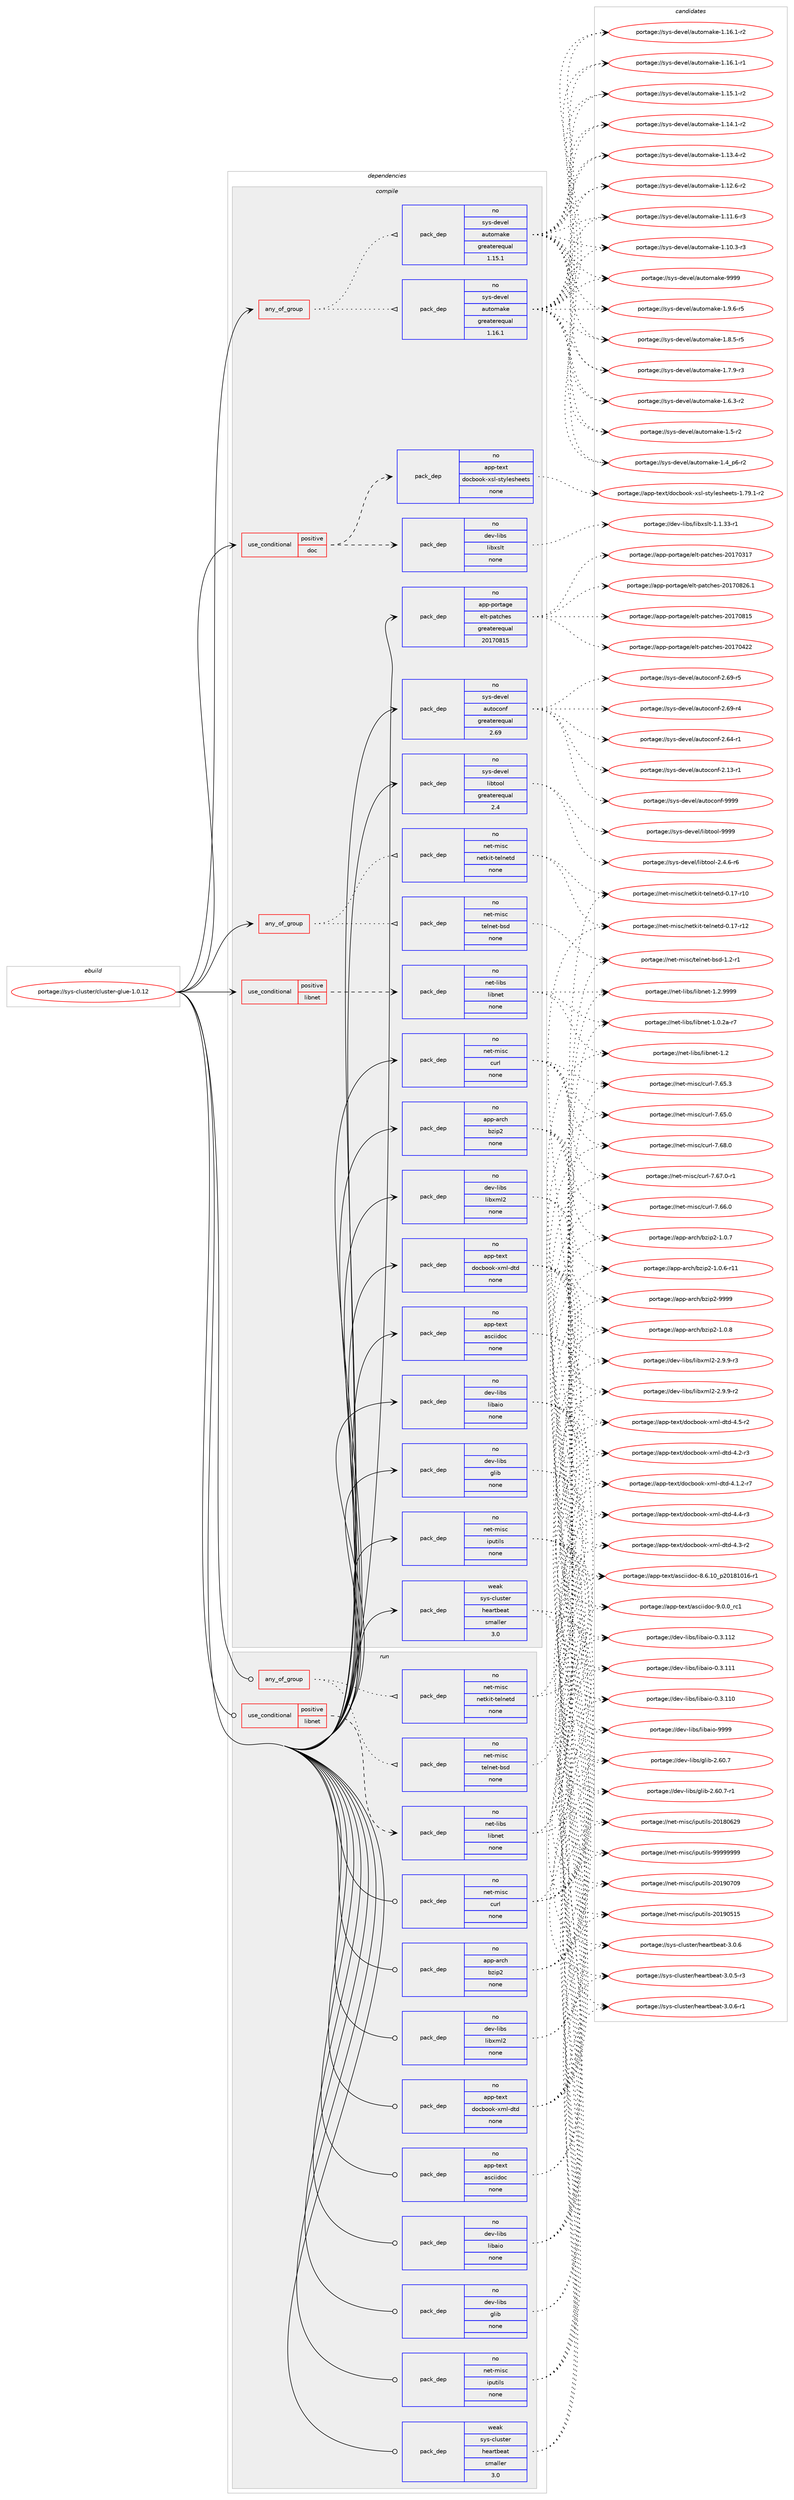 digraph prolog {

# *************
# Graph options
# *************

newrank=true;
concentrate=true;
compound=true;
graph [rankdir=LR,fontname=Helvetica,fontsize=10,ranksep=1.5];#, ranksep=2.5, nodesep=0.2];
edge  [arrowhead=vee];
node  [fontname=Helvetica,fontsize=10];

# **********
# The ebuild
# **********

subgraph cluster_leftcol {
color=gray;
rank=same;
label=<<i>ebuild</i>>;
id [label="portage://sys-cluster/cluster-glue-1.0.12", color=red, width=4, href="../sys-cluster/cluster-glue-1.0.12.svg"];
}

# ****************
# The dependencies
# ****************

subgraph cluster_midcol {
color=gray;
label=<<i>dependencies</i>>;
subgraph cluster_compile {
fillcolor="#eeeeee";
style=filled;
label=<<i>compile</i>>;
subgraph any1093 {
dependency54590 [label=<<TABLE BORDER="0" CELLBORDER="1" CELLSPACING="0" CELLPADDING="4"><TR><TD CELLPADDING="10">any_of_group</TD></TR></TABLE>>, shape=none, color=red];subgraph pack42234 {
dependency54591 [label=<<TABLE BORDER="0" CELLBORDER="1" CELLSPACING="0" CELLPADDING="4" WIDTH="220"><TR><TD ROWSPAN="6" CELLPADDING="30">pack_dep</TD></TR><TR><TD WIDTH="110">no</TD></TR><TR><TD>net-misc</TD></TR><TR><TD>netkit-telnetd</TD></TR><TR><TD>none</TD></TR><TR><TD></TD></TR></TABLE>>, shape=none, color=blue];
}
dependency54590:e -> dependency54591:w [weight=20,style="dotted",arrowhead="oinv"];
subgraph pack42235 {
dependency54592 [label=<<TABLE BORDER="0" CELLBORDER="1" CELLSPACING="0" CELLPADDING="4" WIDTH="220"><TR><TD ROWSPAN="6" CELLPADDING="30">pack_dep</TD></TR><TR><TD WIDTH="110">no</TD></TR><TR><TD>net-misc</TD></TR><TR><TD>telnet-bsd</TD></TR><TR><TD>none</TD></TR><TR><TD></TD></TR></TABLE>>, shape=none, color=blue];
}
dependency54590:e -> dependency54592:w [weight=20,style="dotted",arrowhead="oinv"];
}
id:e -> dependency54590:w [weight=20,style="solid",arrowhead="vee"];
subgraph any1094 {
dependency54593 [label=<<TABLE BORDER="0" CELLBORDER="1" CELLSPACING="0" CELLPADDING="4"><TR><TD CELLPADDING="10">any_of_group</TD></TR></TABLE>>, shape=none, color=red];subgraph pack42236 {
dependency54594 [label=<<TABLE BORDER="0" CELLBORDER="1" CELLSPACING="0" CELLPADDING="4" WIDTH="220"><TR><TD ROWSPAN="6" CELLPADDING="30">pack_dep</TD></TR><TR><TD WIDTH="110">no</TD></TR><TR><TD>sys-devel</TD></TR><TR><TD>automake</TD></TR><TR><TD>greaterequal</TD></TR><TR><TD>1.16.1</TD></TR></TABLE>>, shape=none, color=blue];
}
dependency54593:e -> dependency54594:w [weight=20,style="dotted",arrowhead="oinv"];
subgraph pack42237 {
dependency54595 [label=<<TABLE BORDER="0" CELLBORDER="1" CELLSPACING="0" CELLPADDING="4" WIDTH="220"><TR><TD ROWSPAN="6" CELLPADDING="30">pack_dep</TD></TR><TR><TD WIDTH="110">no</TD></TR><TR><TD>sys-devel</TD></TR><TR><TD>automake</TD></TR><TR><TD>greaterequal</TD></TR><TR><TD>1.15.1</TD></TR></TABLE>>, shape=none, color=blue];
}
dependency54593:e -> dependency54595:w [weight=20,style="dotted",arrowhead="oinv"];
}
id:e -> dependency54593:w [weight=20,style="solid",arrowhead="vee"];
subgraph cond11198 {
dependency54596 [label=<<TABLE BORDER="0" CELLBORDER="1" CELLSPACING="0" CELLPADDING="4"><TR><TD ROWSPAN="3" CELLPADDING="10">use_conditional</TD></TR><TR><TD>positive</TD></TR><TR><TD>doc</TD></TR></TABLE>>, shape=none, color=red];
subgraph pack42238 {
dependency54597 [label=<<TABLE BORDER="0" CELLBORDER="1" CELLSPACING="0" CELLPADDING="4" WIDTH="220"><TR><TD ROWSPAN="6" CELLPADDING="30">pack_dep</TD></TR><TR><TD WIDTH="110">no</TD></TR><TR><TD>dev-libs</TD></TR><TR><TD>libxslt</TD></TR><TR><TD>none</TD></TR><TR><TD></TD></TR></TABLE>>, shape=none, color=blue];
}
dependency54596:e -> dependency54597:w [weight=20,style="dashed",arrowhead="vee"];
subgraph pack42239 {
dependency54598 [label=<<TABLE BORDER="0" CELLBORDER="1" CELLSPACING="0" CELLPADDING="4" WIDTH="220"><TR><TD ROWSPAN="6" CELLPADDING="30">pack_dep</TD></TR><TR><TD WIDTH="110">no</TD></TR><TR><TD>app-text</TD></TR><TR><TD>docbook-xsl-stylesheets</TD></TR><TR><TD>none</TD></TR><TR><TD></TD></TR></TABLE>>, shape=none, color=blue];
}
dependency54596:e -> dependency54598:w [weight=20,style="dashed",arrowhead="vee"];
}
id:e -> dependency54596:w [weight=20,style="solid",arrowhead="vee"];
subgraph cond11199 {
dependency54599 [label=<<TABLE BORDER="0" CELLBORDER="1" CELLSPACING="0" CELLPADDING="4"><TR><TD ROWSPAN="3" CELLPADDING="10">use_conditional</TD></TR><TR><TD>positive</TD></TR><TR><TD>libnet</TD></TR></TABLE>>, shape=none, color=red];
subgraph pack42240 {
dependency54600 [label=<<TABLE BORDER="0" CELLBORDER="1" CELLSPACING="0" CELLPADDING="4" WIDTH="220"><TR><TD ROWSPAN="6" CELLPADDING="30">pack_dep</TD></TR><TR><TD WIDTH="110">no</TD></TR><TR><TD>net-libs</TD></TR><TR><TD>libnet</TD></TR><TR><TD>none</TD></TR><TR><TD></TD></TR></TABLE>>, shape=none, color=blue];
}
dependency54599:e -> dependency54600:w [weight=20,style="dashed",arrowhead="vee"];
}
id:e -> dependency54599:w [weight=20,style="solid",arrowhead="vee"];
subgraph pack42241 {
dependency54601 [label=<<TABLE BORDER="0" CELLBORDER="1" CELLSPACING="0" CELLPADDING="4" WIDTH="220"><TR><TD ROWSPAN="6" CELLPADDING="30">pack_dep</TD></TR><TR><TD WIDTH="110">no</TD></TR><TR><TD>app-arch</TD></TR><TR><TD>bzip2</TD></TR><TR><TD>none</TD></TR><TR><TD></TD></TR></TABLE>>, shape=none, color=blue];
}
id:e -> dependency54601:w [weight=20,style="solid",arrowhead="vee"];
subgraph pack42242 {
dependency54602 [label=<<TABLE BORDER="0" CELLBORDER="1" CELLSPACING="0" CELLPADDING="4" WIDTH="220"><TR><TD ROWSPAN="6" CELLPADDING="30">pack_dep</TD></TR><TR><TD WIDTH="110">no</TD></TR><TR><TD>app-portage</TD></TR><TR><TD>elt-patches</TD></TR><TR><TD>greaterequal</TD></TR><TR><TD>20170815</TD></TR></TABLE>>, shape=none, color=blue];
}
id:e -> dependency54602:w [weight=20,style="solid",arrowhead="vee"];
subgraph pack42243 {
dependency54603 [label=<<TABLE BORDER="0" CELLBORDER="1" CELLSPACING="0" CELLPADDING="4" WIDTH="220"><TR><TD ROWSPAN="6" CELLPADDING="30">pack_dep</TD></TR><TR><TD WIDTH="110">no</TD></TR><TR><TD>app-text</TD></TR><TR><TD>asciidoc</TD></TR><TR><TD>none</TD></TR><TR><TD></TD></TR></TABLE>>, shape=none, color=blue];
}
id:e -> dependency54603:w [weight=20,style="solid",arrowhead="vee"];
subgraph pack42244 {
dependency54604 [label=<<TABLE BORDER="0" CELLBORDER="1" CELLSPACING="0" CELLPADDING="4" WIDTH="220"><TR><TD ROWSPAN="6" CELLPADDING="30">pack_dep</TD></TR><TR><TD WIDTH="110">no</TD></TR><TR><TD>app-text</TD></TR><TR><TD>docbook-xml-dtd</TD></TR><TR><TD>none</TD></TR><TR><TD></TD></TR></TABLE>>, shape=none, color=blue];
}
id:e -> dependency54604:w [weight=20,style="solid",arrowhead="vee"];
subgraph pack42245 {
dependency54605 [label=<<TABLE BORDER="0" CELLBORDER="1" CELLSPACING="0" CELLPADDING="4" WIDTH="220"><TR><TD ROWSPAN="6" CELLPADDING="30">pack_dep</TD></TR><TR><TD WIDTH="110">no</TD></TR><TR><TD>dev-libs</TD></TR><TR><TD>glib</TD></TR><TR><TD>none</TD></TR><TR><TD></TD></TR></TABLE>>, shape=none, color=blue];
}
id:e -> dependency54605:w [weight=20,style="solid",arrowhead="vee"];
subgraph pack42246 {
dependency54606 [label=<<TABLE BORDER="0" CELLBORDER="1" CELLSPACING="0" CELLPADDING="4" WIDTH="220"><TR><TD ROWSPAN="6" CELLPADDING="30">pack_dep</TD></TR><TR><TD WIDTH="110">no</TD></TR><TR><TD>dev-libs</TD></TR><TR><TD>libaio</TD></TR><TR><TD>none</TD></TR><TR><TD></TD></TR></TABLE>>, shape=none, color=blue];
}
id:e -> dependency54606:w [weight=20,style="solid",arrowhead="vee"];
subgraph pack42247 {
dependency54607 [label=<<TABLE BORDER="0" CELLBORDER="1" CELLSPACING="0" CELLPADDING="4" WIDTH="220"><TR><TD ROWSPAN="6" CELLPADDING="30">pack_dep</TD></TR><TR><TD WIDTH="110">no</TD></TR><TR><TD>dev-libs</TD></TR><TR><TD>libxml2</TD></TR><TR><TD>none</TD></TR><TR><TD></TD></TR></TABLE>>, shape=none, color=blue];
}
id:e -> dependency54607:w [weight=20,style="solid",arrowhead="vee"];
subgraph pack42248 {
dependency54608 [label=<<TABLE BORDER="0" CELLBORDER="1" CELLSPACING="0" CELLPADDING="4" WIDTH="220"><TR><TD ROWSPAN="6" CELLPADDING="30">pack_dep</TD></TR><TR><TD WIDTH="110">no</TD></TR><TR><TD>net-misc</TD></TR><TR><TD>curl</TD></TR><TR><TD>none</TD></TR><TR><TD></TD></TR></TABLE>>, shape=none, color=blue];
}
id:e -> dependency54608:w [weight=20,style="solid",arrowhead="vee"];
subgraph pack42249 {
dependency54609 [label=<<TABLE BORDER="0" CELLBORDER="1" CELLSPACING="0" CELLPADDING="4" WIDTH="220"><TR><TD ROWSPAN="6" CELLPADDING="30">pack_dep</TD></TR><TR><TD WIDTH="110">no</TD></TR><TR><TD>net-misc</TD></TR><TR><TD>iputils</TD></TR><TR><TD>none</TD></TR><TR><TD></TD></TR></TABLE>>, shape=none, color=blue];
}
id:e -> dependency54609:w [weight=20,style="solid",arrowhead="vee"];
subgraph pack42250 {
dependency54610 [label=<<TABLE BORDER="0" CELLBORDER="1" CELLSPACING="0" CELLPADDING="4" WIDTH="220"><TR><TD ROWSPAN="6" CELLPADDING="30">pack_dep</TD></TR><TR><TD WIDTH="110">no</TD></TR><TR><TD>sys-devel</TD></TR><TR><TD>autoconf</TD></TR><TR><TD>greaterequal</TD></TR><TR><TD>2.69</TD></TR></TABLE>>, shape=none, color=blue];
}
id:e -> dependency54610:w [weight=20,style="solid",arrowhead="vee"];
subgraph pack42251 {
dependency54611 [label=<<TABLE BORDER="0" CELLBORDER="1" CELLSPACING="0" CELLPADDING="4" WIDTH="220"><TR><TD ROWSPAN="6" CELLPADDING="30">pack_dep</TD></TR><TR><TD WIDTH="110">no</TD></TR><TR><TD>sys-devel</TD></TR><TR><TD>libtool</TD></TR><TR><TD>greaterequal</TD></TR><TR><TD>2.4</TD></TR></TABLE>>, shape=none, color=blue];
}
id:e -> dependency54611:w [weight=20,style="solid",arrowhead="vee"];
subgraph pack42252 {
dependency54612 [label=<<TABLE BORDER="0" CELLBORDER="1" CELLSPACING="0" CELLPADDING="4" WIDTH="220"><TR><TD ROWSPAN="6" CELLPADDING="30">pack_dep</TD></TR><TR><TD WIDTH="110">weak</TD></TR><TR><TD>sys-cluster</TD></TR><TR><TD>heartbeat</TD></TR><TR><TD>smaller</TD></TR><TR><TD>3.0</TD></TR></TABLE>>, shape=none, color=blue];
}
id:e -> dependency54612:w [weight=20,style="solid",arrowhead="vee"];
}
subgraph cluster_compileandrun {
fillcolor="#eeeeee";
style=filled;
label=<<i>compile and run</i>>;
}
subgraph cluster_run {
fillcolor="#eeeeee";
style=filled;
label=<<i>run</i>>;
subgraph any1095 {
dependency54613 [label=<<TABLE BORDER="0" CELLBORDER="1" CELLSPACING="0" CELLPADDING="4"><TR><TD CELLPADDING="10">any_of_group</TD></TR></TABLE>>, shape=none, color=red];subgraph pack42253 {
dependency54614 [label=<<TABLE BORDER="0" CELLBORDER="1" CELLSPACING="0" CELLPADDING="4" WIDTH="220"><TR><TD ROWSPAN="6" CELLPADDING="30">pack_dep</TD></TR><TR><TD WIDTH="110">no</TD></TR><TR><TD>net-misc</TD></TR><TR><TD>netkit-telnetd</TD></TR><TR><TD>none</TD></TR><TR><TD></TD></TR></TABLE>>, shape=none, color=blue];
}
dependency54613:e -> dependency54614:w [weight=20,style="dotted",arrowhead="oinv"];
subgraph pack42254 {
dependency54615 [label=<<TABLE BORDER="0" CELLBORDER="1" CELLSPACING="0" CELLPADDING="4" WIDTH="220"><TR><TD ROWSPAN="6" CELLPADDING="30">pack_dep</TD></TR><TR><TD WIDTH="110">no</TD></TR><TR><TD>net-misc</TD></TR><TR><TD>telnet-bsd</TD></TR><TR><TD>none</TD></TR><TR><TD></TD></TR></TABLE>>, shape=none, color=blue];
}
dependency54613:e -> dependency54615:w [weight=20,style="dotted",arrowhead="oinv"];
}
id:e -> dependency54613:w [weight=20,style="solid",arrowhead="odot"];
subgraph cond11200 {
dependency54616 [label=<<TABLE BORDER="0" CELLBORDER="1" CELLSPACING="0" CELLPADDING="4"><TR><TD ROWSPAN="3" CELLPADDING="10">use_conditional</TD></TR><TR><TD>positive</TD></TR><TR><TD>libnet</TD></TR></TABLE>>, shape=none, color=red];
subgraph pack42255 {
dependency54617 [label=<<TABLE BORDER="0" CELLBORDER="1" CELLSPACING="0" CELLPADDING="4" WIDTH="220"><TR><TD ROWSPAN="6" CELLPADDING="30">pack_dep</TD></TR><TR><TD WIDTH="110">no</TD></TR><TR><TD>net-libs</TD></TR><TR><TD>libnet</TD></TR><TR><TD>none</TD></TR><TR><TD></TD></TR></TABLE>>, shape=none, color=blue];
}
dependency54616:e -> dependency54617:w [weight=20,style="dashed",arrowhead="vee"];
}
id:e -> dependency54616:w [weight=20,style="solid",arrowhead="odot"];
subgraph pack42256 {
dependency54618 [label=<<TABLE BORDER="0" CELLBORDER="1" CELLSPACING="0" CELLPADDING="4" WIDTH="220"><TR><TD ROWSPAN="6" CELLPADDING="30">pack_dep</TD></TR><TR><TD WIDTH="110">no</TD></TR><TR><TD>app-arch</TD></TR><TR><TD>bzip2</TD></TR><TR><TD>none</TD></TR><TR><TD></TD></TR></TABLE>>, shape=none, color=blue];
}
id:e -> dependency54618:w [weight=20,style="solid",arrowhead="odot"];
subgraph pack42257 {
dependency54619 [label=<<TABLE BORDER="0" CELLBORDER="1" CELLSPACING="0" CELLPADDING="4" WIDTH="220"><TR><TD ROWSPAN="6" CELLPADDING="30">pack_dep</TD></TR><TR><TD WIDTH="110">no</TD></TR><TR><TD>app-text</TD></TR><TR><TD>asciidoc</TD></TR><TR><TD>none</TD></TR><TR><TD></TD></TR></TABLE>>, shape=none, color=blue];
}
id:e -> dependency54619:w [weight=20,style="solid",arrowhead="odot"];
subgraph pack42258 {
dependency54620 [label=<<TABLE BORDER="0" CELLBORDER="1" CELLSPACING="0" CELLPADDING="4" WIDTH="220"><TR><TD ROWSPAN="6" CELLPADDING="30">pack_dep</TD></TR><TR><TD WIDTH="110">no</TD></TR><TR><TD>app-text</TD></TR><TR><TD>docbook-xml-dtd</TD></TR><TR><TD>none</TD></TR><TR><TD></TD></TR></TABLE>>, shape=none, color=blue];
}
id:e -> dependency54620:w [weight=20,style="solid",arrowhead="odot"];
subgraph pack42259 {
dependency54621 [label=<<TABLE BORDER="0" CELLBORDER="1" CELLSPACING="0" CELLPADDING="4" WIDTH="220"><TR><TD ROWSPAN="6" CELLPADDING="30">pack_dep</TD></TR><TR><TD WIDTH="110">no</TD></TR><TR><TD>dev-libs</TD></TR><TR><TD>glib</TD></TR><TR><TD>none</TD></TR><TR><TD></TD></TR></TABLE>>, shape=none, color=blue];
}
id:e -> dependency54621:w [weight=20,style="solid",arrowhead="odot"];
subgraph pack42260 {
dependency54622 [label=<<TABLE BORDER="0" CELLBORDER="1" CELLSPACING="0" CELLPADDING="4" WIDTH="220"><TR><TD ROWSPAN="6" CELLPADDING="30">pack_dep</TD></TR><TR><TD WIDTH="110">no</TD></TR><TR><TD>dev-libs</TD></TR><TR><TD>libaio</TD></TR><TR><TD>none</TD></TR><TR><TD></TD></TR></TABLE>>, shape=none, color=blue];
}
id:e -> dependency54622:w [weight=20,style="solid",arrowhead="odot"];
subgraph pack42261 {
dependency54623 [label=<<TABLE BORDER="0" CELLBORDER="1" CELLSPACING="0" CELLPADDING="4" WIDTH="220"><TR><TD ROWSPAN="6" CELLPADDING="30">pack_dep</TD></TR><TR><TD WIDTH="110">no</TD></TR><TR><TD>dev-libs</TD></TR><TR><TD>libxml2</TD></TR><TR><TD>none</TD></TR><TR><TD></TD></TR></TABLE>>, shape=none, color=blue];
}
id:e -> dependency54623:w [weight=20,style="solid",arrowhead="odot"];
subgraph pack42262 {
dependency54624 [label=<<TABLE BORDER="0" CELLBORDER="1" CELLSPACING="0" CELLPADDING="4" WIDTH="220"><TR><TD ROWSPAN="6" CELLPADDING="30">pack_dep</TD></TR><TR><TD WIDTH="110">no</TD></TR><TR><TD>net-misc</TD></TR><TR><TD>curl</TD></TR><TR><TD>none</TD></TR><TR><TD></TD></TR></TABLE>>, shape=none, color=blue];
}
id:e -> dependency54624:w [weight=20,style="solid",arrowhead="odot"];
subgraph pack42263 {
dependency54625 [label=<<TABLE BORDER="0" CELLBORDER="1" CELLSPACING="0" CELLPADDING="4" WIDTH="220"><TR><TD ROWSPAN="6" CELLPADDING="30">pack_dep</TD></TR><TR><TD WIDTH="110">no</TD></TR><TR><TD>net-misc</TD></TR><TR><TD>iputils</TD></TR><TR><TD>none</TD></TR><TR><TD></TD></TR></TABLE>>, shape=none, color=blue];
}
id:e -> dependency54625:w [weight=20,style="solid",arrowhead="odot"];
subgraph pack42264 {
dependency54626 [label=<<TABLE BORDER="0" CELLBORDER="1" CELLSPACING="0" CELLPADDING="4" WIDTH="220"><TR><TD ROWSPAN="6" CELLPADDING="30">pack_dep</TD></TR><TR><TD WIDTH="110">weak</TD></TR><TR><TD>sys-cluster</TD></TR><TR><TD>heartbeat</TD></TR><TR><TD>smaller</TD></TR><TR><TD>3.0</TD></TR></TABLE>>, shape=none, color=blue];
}
id:e -> dependency54626:w [weight=20,style="solid",arrowhead="odot"];
}
}

# **************
# The candidates
# **************

subgraph cluster_choices {
rank=same;
color=gray;
label=<<i>candidates</i>>;

subgraph choice42234 {
color=black;
nodesep=1;
choice110101116451091051159947110101116107105116451161011081101011161004548464955451144950 [label="portage://net-misc/netkit-telnetd-0.17-r12", color=red, width=4,href="../net-misc/netkit-telnetd-0.17-r12.svg"];
choice110101116451091051159947110101116107105116451161011081101011161004548464955451144948 [label="portage://net-misc/netkit-telnetd-0.17-r10", color=red, width=4,href="../net-misc/netkit-telnetd-0.17-r10.svg"];
dependency54591:e -> choice110101116451091051159947110101116107105116451161011081101011161004548464955451144950:w [style=dotted,weight="100"];
dependency54591:e -> choice110101116451091051159947110101116107105116451161011081101011161004548464955451144948:w [style=dotted,weight="100"];
}
subgraph choice42235 {
color=black;
nodesep=1;
choice1101011164510910511599471161011081101011164598115100454946504511449 [label="portage://net-misc/telnet-bsd-1.2-r1", color=red, width=4,href="../net-misc/telnet-bsd-1.2-r1.svg"];
dependency54592:e -> choice1101011164510910511599471161011081101011164598115100454946504511449:w [style=dotted,weight="100"];
}
subgraph choice42236 {
color=black;
nodesep=1;
choice115121115451001011181011084797117116111109971071014557575757 [label="portage://sys-devel/automake-9999", color=red, width=4,href="../sys-devel/automake-9999.svg"];
choice115121115451001011181011084797117116111109971071014549465746544511453 [label="portage://sys-devel/automake-1.9.6-r5", color=red, width=4,href="../sys-devel/automake-1.9.6-r5.svg"];
choice115121115451001011181011084797117116111109971071014549465646534511453 [label="portage://sys-devel/automake-1.8.5-r5", color=red, width=4,href="../sys-devel/automake-1.8.5-r5.svg"];
choice115121115451001011181011084797117116111109971071014549465546574511451 [label="portage://sys-devel/automake-1.7.9-r3", color=red, width=4,href="../sys-devel/automake-1.7.9-r3.svg"];
choice115121115451001011181011084797117116111109971071014549465446514511450 [label="portage://sys-devel/automake-1.6.3-r2", color=red, width=4,href="../sys-devel/automake-1.6.3-r2.svg"];
choice11512111545100101118101108479711711611110997107101454946534511450 [label="portage://sys-devel/automake-1.5-r2", color=red, width=4,href="../sys-devel/automake-1.5-r2.svg"];
choice115121115451001011181011084797117116111109971071014549465295112544511450 [label="portage://sys-devel/automake-1.4_p6-r2", color=red, width=4,href="../sys-devel/automake-1.4_p6-r2.svg"];
choice11512111545100101118101108479711711611110997107101454946495446494511450 [label="portage://sys-devel/automake-1.16.1-r2", color=red, width=4,href="../sys-devel/automake-1.16.1-r2.svg"];
choice11512111545100101118101108479711711611110997107101454946495446494511449 [label="portage://sys-devel/automake-1.16.1-r1", color=red, width=4,href="../sys-devel/automake-1.16.1-r1.svg"];
choice11512111545100101118101108479711711611110997107101454946495346494511450 [label="portage://sys-devel/automake-1.15.1-r2", color=red, width=4,href="../sys-devel/automake-1.15.1-r2.svg"];
choice11512111545100101118101108479711711611110997107101454946495246494511450 [label="portage://sys-devel/automake-1.14.1-r2", color=red, width=4,href="../sys-devel/automake-1.14.1-r2.svg"];
choice11512111545100101118101108479711711611110997107101454946495146524511450 [label="portage://sys-devel/automake-1.13.4-r2", color=red, width=4,href="../sys-devel/automake-1.13.4-r2.svg"];
choice11512111545100101118101108479711711611110997107101454946495046544511450 [label="portage://sys-devel/automake-1.12.6-r2", color=red, width=4,href="../sys-devel/automake-1.12.6-r2.svg"];
choice11512111545100101118101108479711711611110997107101454946494946544511451 [label="portage://sys-devel/automake-1.11.6-r3", color=red, width=4,href="../sys-devel/automake-1.11.6-r3.svg"];
choice11512111545100101118101108479711711611110997107101454946494846514511451 [label="portage://sys-devel/automake-1.10.3-r3", color=red, width=4,href="../sys-devel/automake-1.10.3-r3.svg"];
dependency54594:e -> choice115121115451001011181011084797117116111109971071014557575757:w [style=dotted,weight="100"];
dependency54594:e -> choice115121115451001011181011084797117116111109971071014549465746544511453:w [style=dotted,weight="100"];
dependency54594:e -> choice115121115451001011181011084797117116111109971071014549465646534511453:w [style=dotted,weight="100"];
dependency54594:e -> choice115121115451001011181011084797117116111109971071014549465546574511451:w [style=dotted,weight="100"];
dependency54594:e -> choice115121115451001011181011084797117116111109971071014549465446514511450:w [style=dotted,weight="100"];
dependency54594:e -> choice11512111545100101118101108479711711611110997107101454946534511450:w [style=dotted,weight="100"];
dependency54594:e -> choice115121115451001011181011084797117116111109971071014549465295112544511450:w [style=dotted,weight="100"];
dependency54594:e -> choice11512111545100101118101108479711711611110997107101454946495446494511450:w [style=dotted,weight="100"];
dependency54594:e -> choice11512111545100101118101108479711711611110997107101454946495446494511449:w [style=dotted,weight="100"];
dependency54594:e -> choice11512111545100101118101108479711711611110997107101454946495346494511450:w [style=dotted,weight="100"];
dependency54594:e -> choice11512111545100101118101108479711711611110997107101454946495246494511450:w [style=dotted,weight="100"];
dependency54594:e -> choice11512111545100101118101108479711711611110997107101454946495146524511450:w [style=dotted,weight="100"];
dependency54594:e -> choice11512111545100101118101108479711711611110997107101454946495046544511450:w [style=dotted,weight="100"];
dependency54594:e -> choice11512111545100101118101108479711711611110997107101454946494946544511451:w [style=dotted,weight="100"];
dependency54594:e -> choice11512111545100101118101108479711711611110997107101454946494846514511451:w [style=dotted,weight="100"];
}
subgraph choice42237 {
color=black;
nodesep=1;
choice115121115451001011181011084797117116111109971071014557575757 [label="portage://sys-devel/automake-9999", color=red, width=4,href="../sys-devel/automake-9999.svg"];
choice115121115451001011181011084797117116111109971071014549465746544511453 [label="portage://sys-devel/automake-1.9.6-r5", color=red, width=4,href="../sys-devel/automake-1.9.6-r5.svg"];
choice115121115451001011181011084797117116111109971071014549465646534511453 [label="portage://sys-devel/automake-1.8.5-r5", color=red, width=4,href="../sys-devel/automake-1.8.5-r5.svg"];
choice115121115451001011181011084797117116111109971071014549465546574511451 [label="portage://sys-devel/automake-1.7.9-r3", color=red, width=4,href="../sys-devel/automake-1.7.9-r3.svg"];
choice115121115451001011181011084797117116111109971071014549465446514511450 [label="portage://sys-devel/automake-1.6.3-r2", color=red, width=4,href="../sys-devel/automake-1.6.3-r2.svg"];
choice11512111545100101118101108479711711611110997107101454946534511450 [label="portage://sys-devel/automake-1.5-r2", color=red, width=4,href="../sys-devel/automake-1.5-r2.svg"];
choice115121115451001011181011084797117116111109971071014549465295112544511450 [label="portage://sys-devel/automake-1.4_p6-r2", color=red, width=4,href="../sys-devel/automake-1.4_p6-r2.svg"];
choice11512111545100101118101108479711711611110997107101454946495446494511450 [label="portage://sys-devel/automake-1.16.1-r2", color=red, width=4,href="../sys-devel/automake-1.16.1-r2.svg"];
choice11512111545100101118101108479711711611110997107101454946495446494511449 [label="portage://sys-devel/automake-1.16.1-r1", color=red, width=4,href="../sys-devel/automake-1.16.1-r1.svg"];
choice11512111545100101118101108479711711611110997107101454946495346494511450 [label="portage://sys-devel/automake-1.15.1-r2", color=red, width=4,href="../sys-devel/automake-1.15.1-r2.svg"];
choice11512111545100101118101108479711711611110997107101454946495246494511450 [label="portage://sys-devel/automake-1.14.1-r2", color=red, width=4,href="../sys-devel/automake-1.14.1-r2.svg"];
choice11512111545100101118101108479711711611110997107101454946495146524511450 [label="portage://sys-devel/automake-1.13.4-r2", color=red, width=4,href="../sys-devel/automake-1.13.4-r2.svg"];
choice11512111545100101118101108479711711611110997107101454946495046544511450 [label="portage://sys-devel/automake-1.12.6-r2", color=red, width=4,href="../sys-devel/automake-1.12.6-r2.svg"];
choice11512111545100101118101108479711711611110997107101454946494946544511451 [label="portage://sys-devel/automake-1.11.6-r3", color=red, width=4,href="../sys-devel/automake-1.11.6-r3.svg"];
choice11512111545100101118101108479711711611110997107101454946494846514511451 [label="portage://sys-devel/automake-1.10.3-r3", color=red, width=4,href="../sys-devel/automake-1.10.3-r3.svg"];
dependency54595:e -> choice115121115451001011181011084797117116111109971071014557575757:w [style=dotted,weight="100"];
dependency54595:e -> choice115121115451001011181011084797117116111109971071014549465746544511453:w [style=dotted,weight="100"];
dependency54595:e -> choice115121115451001011181011084797117116111109971071014549465646534511453:w [style=dotted,weight="100"];
dependency54595:e -> choice115121115451001011181011084797117116111109971071014549465546574511451:w [style=dotted,weight="100"];
dependency54595:e -> choice115121115451001011181011084797117116111109971071014549465446514511450:w [style=dotted,weight="100"];
dependency54595:e -> choice11512111545100101118101108479711711611110997107101454946534511450:w [style=dotted,weight="100"];
dependency54595:e -> choice115121115451001011181011084797117116111109971071014549465295112544511450:w [style=dotted,weight="100"];
dependency54595:e -> choice11512111545100101118101108479711711611110997107101454946495446494511450:w [style=dotted,weight="100"];
dependency54595:e -> choice11512111545100101118101108479711711611110997107101454946495446494511449:w [style=dotted,weight="100"];
dependency54595:e -> choice11512111545100101118101108479711711611110997107101454946495346494511450:w [style=dotted,weight="100"];
dependency54595:e -> choice11512111545100101118101108479711711611110997107101454946495246494511450:w [style=dotted,weight="100"];
dependency54595:e -> choice11512111545100101118101108479711711611110997107101454946495146524511450:w [style=dotted,weight="100"];
dependency54595:e -> choice11512111545100101118101108479711711611110997107101454946495046544511450:w [style=dotted,weight="100"];
dependency54595:e -> choice11512111545100101118101108479711711611110997107101454946494946544511451:w [style=dotted,weight="100"];
dependency54595:e -> choice11512111545100101118101108479711711611110997107101454946494846514511451:w [style=dotted,weight="100"];
}
subgraph choice42238 {
color=black;
nodesep=1;
choice10010111845108105981154710810598120115108116454946494651514511449 [label="portage://dev-libs/libxslt-1.1.33-r1", color=red, width=4,href="../dev-libs/libxslt-1.1.33-r1.svg"];
dependency54597:e -> choice10010111845108105981154710810598120115108116454946494651514511449:w [style=dotted,weight="100"];
}
subgraph choice42239 {
color=black;
nodesep=1;
choice97112112451161011201164710011199981111111074512011510845115116121108101115104101101116115454946555746494511450 [label="portage://app-text/docbook-xsl-stylesheets-1.79.1-r2", color=red, width=4,href="../app-text/docbook-xsl-stylesheets-1.79.1-r2.svg"];
dependency54598:e -> choice97112112451161011201164710011199981111111074512011510845115116121108101115104101101116115454946555746494511450:w [style=dotted,weight="100"];
}
subgraph choice42240 {
color=black;
nodesep=1;
choice11010111645108105981154710810598110101116454946504657575757 [label="portage://net-libs/libnet-1.2.9999", color=red, width=4,href="../net-libs/libnet-1.2.9999.svg"];
choice1101011164510810598115471081059811010111645494650 [label="portage://net-libs/libnet-1.2", color=red, width=4,href="../net-libs/libnet-1.2.svg"];
choice11010111645108105981154710810598110101116454946484650974511455 [label="portage://net-libs/libnet-1.0.2a-r7", color=red, width=4,href="../net-libs/libnet-1.0.2a-r7.svg"];
dependency54600:e -> choice11010111645108105981154710810598110101116454946504657575757:w [style=dotted,weight="100"];
dependency54600:e -> choice1101011164510810598115471081059811010111645494650:w [style=dotted,weight="100"];
dependency54600:e -> choice11010111645108105981154710810598110101116454946484650974511455:w [style=dotted,weight="100"];
}
subgraph choice42241 {
color=black;
nodesep=1;
choice971121124597114991044798122105112504557575757 [label="portage://app-arch/bzip2-9999", color=red, width=4,href="../app-arch/bzip2-9999.svg"];
choice97112112459711499104479812210511250454946484656 [label="portage://app-arch/bzip2-1.0.8", color=red, width=4,href="../app-arch/bzip2-1.0.8.svg"];
choice97112112459711499104479812210511250454946484655 [label="portage://app-arch/bzip2-1.0.7", color=red, width=4,href="../app-arch/bzip2-1.0.7.svg"];
choice97112112459711499104479812210511250454946484654451144949 [label="portage://app-arch/bzip2-1.0.6-r11", color=red, width=4,href="../app-arch/bzip2-1.0.6-r11.svg"];
dependency54601:e -> choice971121124597114991044798122105112504557575757:w [style=dotted,weight="100"];
dependency54601:e -> choice97112112459711499104479812210511250454946484656:w [style=dotted,weight="100"];
dependency54601:e -> choice97112112459711499104479812210511250454946484655:w [style=dotted,weight="100"];
dependency54601:e -> choice97112112459711499104479812210511250454946484654451144949:w [style=dotted,weight="100"];
}
subgraph choice42242 {
color=black;
nodesep=1;
choice971121124511211111411697103101471011081164511297116991041011154550484955485650544649 [label="portage://app-portage/elt-patches-20170826.1", color=red, width=4,href="../app-portage/elt-patches-20170826.1.svg"];
choice97112112451121111141169710310147101108116451129711699104101115455048495548564953 [label="portage://app-portage/elt-patches-20170815", color=red, width=4,href="../app-portage/elt-patches-20170815.svg"];
choice97112112451121111141169710310147101108116451129711699104101115455048495548525050 [label="portage://app-portage/elt-patches-20170422", color=red, width=4,href="../app-portage/elt-patches-20170422.svg"];
choice97112112451121111141169710310147101108116451129711699104101115455048495548514955 [label="portage://app-portage/elt-patches-20170317", color=red, width=4,href="../app-portage/elt-patches-20170317.svg"];
dependency54602:e -> choice971121124511211111411697103101471011081164511297116991041011154550484955485650544649:w [style=dotted,weight="100"];
dependency54602:e -> choice97112112451121111141169710310147101108116451129711699104101115455048495548564953:w [style=dotted,weight="100"];
dependency54602:e -> choice97112112451121111141169710310147101108116451129711699104101115455048495548525050:w [style=dotted,weight="100"];
dependency54602:e -> choice97112112451121111141169710310147101108116451129711699104101115455048495548514955:w [style=dotted,weight="100"];
}
subgraph choice42243 {
color=black;
nodesep=1;
choice971121124511610112011647971159910510510011199455746484648951149949 [label="portage://app-text/asciidoc-9.0.0_rc1", color=red, width=4,href="../app-text/asciidoc-9.0.0_rc1.svg"];
choice971121124511610112011647971159910510510011199455646544649489511250484956494849544511449 [label="portage://app-text/asciidoc-8.6.10_p20181016-r1", color=red, width=4,href="../app-text/asciidoc-8.6.10_p20181016-r1.svg"];
dependency54603:e -> choice971121124511610112011647971159910510510011199455746484648951149949:w [style=dotted,weight="100"];
dependency54603:e -> choice971121124511610112011647971159910510510011199455646544649489511250484956494849544511449:w [style=dotted,weight="100"];
}
subgraph choice42244 {
color=black;
nodesep=1;
choice97112112451161011201164710011199981111111074512010910845100116100455246534511450 [label="portage://app-text/docbook-xml-dtd-4.5-r2", color=red, width=4,href="../app-text/docbook-xml-dtd-4.5-r2.svg"];
choice97112112451161011201164710011199981111111074512010910845100116100455246524511451 [label="portage://app-text/docbook-xml-dtd-4.4-r3", color=red, width=4,href="../app-text/docbook-xml-dtd-4.4-r3.svg"];
choice97112112451161011201164710011199981111111074512010910845100116100455246514511450 [label="portage://app-text/docbook-xml-dtd-4.3-r2", color=red, width=4,href="../app-text/docbook-xml-dtd-4.3-r2.svg"];
choice97112112451161011201164710011199981111111074512010910845100116100455246504511451 [label="portage://app-text/docbook-xml-dtd-4.2-r3", color=red, width=4,href="../app-text/docbook-xml-dtd-4.2-r3.svg"];
choice971121124511610112011647100111999811111110745120109108451001161004552464946504511455 [label="portage://app-text/docbook-xml-dtd-4.1.2-r7", color=red, width=4,href="../app-text/docbook-xml-dtd-4.1.2-r7.svg"];
dependency54604:e -> choice97112112451161011201164710011199981111111074512010910845100116100455246534511450:w [style=dotted,weight="100"];
dependency54604:e -> choice97112112451161011201164710011199981111111074512010910845100116100455246524511451:w [style=dotted,weight="100"];
dependency54604:e -> choice97112112451161011201164710011199981111111074512010910845100116100455246514511450:w [style=dotted,weight="100"];
dependency54604:e -> choice97112112451161011201164710011199981111111074512010910845100116100455246504511451:w [style=dotted,weight="100"];
dependency54604:e -> choice971121124511610112011647100111999811111110745120109108451001161004552464946504511455:w [style=dotted,weight="100"];
}
subgraph choice42245 {
color=black;
nodesep=1;
choice10010111845108105981154710310810598455046544846554511449 [label="portage://dev-libs/glib-2.60.7-r1", color=red, width=4,href="../dev-libs/glib-2.60.7-r1.svg"];
choice1001011184510810598115471031081059845504654484655 [label="portage://dev-libs/glib-2.60.7", color=red, width=4,href="../dev-libs/glib-2.60.7.svg"];
dependency54605:e -> choice10010111845108105981154710310810598455046544846554511449:w [style=dotted,weight="100"];
dependency54605:e -> choice1001011184510810598115471031081059845504654484655:w [style=dotted,weight="100"];
}
subgraph choice42246 {
color=black;
nodesep=1;
choice10010111845108105981154710810598971051114557575757 [label="portage://dev-libs/libaio-9999", color=red, width=4,href="../dev-libs/libaio-9999.svg"];
choice10010111845108105981154710810598971051114548465146494950 [label="portage://dev-libs/libaio-0.3.112", color=red, width=4,href="../dev-libs/libaio-0.3.112.svg"];
choice10010111845108105981154710810598971051114548465146494949 [label="portage://dev-libs/libaio-0.3.111", color=red, width=4,href="../dev-libs/libaio-0.3.111.svg"];
choice10010111845108105981154710810598971051114548465146494948 [label="portage://dev-libs/libaio-0.3.110", color=red, width=4,href="../dev-libs/libaio-0.3.110.svg"];
dependency54606:e -> choice10010111845108105981154710810598971051114557575757:w [style=dotted,weight="100"];
dependency54606:e -> choice10010111845108105981154710810598971051114548465146494950:w [style=dotted,weight="100"];
dependency54606:e -> choice10010111845108105981154710810598971051114548465146494949:w [style=dotted,weight="100"];
dependency54606:e -> choice10010111845108105981154710810598971051114548465146494948:w [style=dotted,weight="100"];
}
subgraph choice42247 {
color=black;
nodesep=1;
choice10010111845108105981154710810598120109108504550465746574511451 [label="portage://dev-libs/libxml2-2.9.9-r3", color=red, width=4,href="../dev-libs/libxml2-2.9.9-r3.svg"];
choice10010111845108105981154710810598120109108504550465746574511450 [label="portage://dev-libs/libxml2-2.9.9-r2", color=red, width=4,href="../dev-libs/libxml2-2.9.9-r2.svg"];
dependency54607:e -> choice10010111845108105981154710810598120109108504550465746574511451:w [style=dotted,weight="100"];
dependency54607:e -> choice10010111845108105981154710810598120109108504550465746574511450:w [style=dotted,weight="100"];
}
subgraph choice42248 {
color=black;
nodesep=1;
choice1101011164510910511599479911711410845554654564648 [label="portage://net-misc/curl-7.68.0", color=red, width=4,href="../net-misc/curl-7.68.0.svg"];
choice11010111645109105115994799117114108455546545546484511449 [label="portage://net-misc/curl-7.67.0-r1", color=red, width=4,href="../net-misc/curl-7.67.0-r1.svg"];
choice1101011164510910511599479911711410845554654544648 [label="portage://net-misc/curl-7.66.0", color=red, width=4,href="../net-misc/curl-7.66.0.svg"];
choice1101011164510910511599479911711410845554654534651 [label="portage://net-misc/curl-7.65.3", color=red, width=4,href="../net-misc/curl-7.65.3.svg"];
choice1101011164510910511599479911711410845554654534648 [label="portage://net-misc/curl-7.65.0", color=red, width=4,href="../net-misc/curl-7.65.0.svg"];
dependency54608:e -> choice1101011164510910511599479911711410845554654564648:w [style=dotted,weight="100"];
dependency54608:e -> choice11010111645109105115994799117114108455546545546484511449:w [style=dotted,weight="100"];
dependency54608:e -> choice1101011164510910511599479911711410845554654544648:w [style=dotted,weight="100"];
dependency54608:e -> choice1101011164510910511599479911711410845554654534651:w [style=dotted,weight="100"];
dependency54608:e -> choice1101011164510910511599479911711410845554654534648:w [style=dotted,weight="100"];
}
subgraph choice42249 {
color=black;
nodesep=1;
choice110101116451091051159947105112117116105108115455757575757575757 [label="portage://net-misc/iputils-99999999", color=red, width=4,href="../net-misc/iputils-99999999.svg"];
choice110101116451091051159947105112117116105108115455048495748554857 [label="portage://net-misc/iputils-20190709", color=red, width=4,href="../net-misc/iputils-20190709.svg"];
choice110101116451091051159947105112117116105108115455048495748534953 [label="portage://net-misc/iputils-20190515", color=red, width=4,href="../net-misc/iputils-20190515.svg"];
choice110101116451091051159947105112117116105108115455048495648545057 [label="portage://net-misc/iputils-20180629", color=red, width=4,href="../net-misc/iputils-20180629.svg"];
dependency54609:e -> choice110101116451091051159947105112117116105108115455757575757575757:w [style=dotted,weight="100"];
dependency54609:e -> choice110101116451091051159947105112117116105108115455048495748554857:w [style=dotted,weight="100"];
dependency54609:e -> choice110101116451091051159947105112117116105108115455048495748534953:w [style=dotted,weight="100"];
dependency54609:e -> choice110101116451091051159947105112117116105108115455048495648545057:w [style=dotted,weight="100"];
}
subgraph choice42250 {
color=black;
nodesep=1;
choice115121115451001011181011084797117116111991111101024557575757 [label="portage://sys-devel/autoconf-9999", color=red, width=4,href="../sys-devel/autoconf-9999.svg"];
choice1151211154510010111810110847971171161119911111010245504654574511453 [label="portage://sys-devel/autoconf-2.69-r5", color=red, width=4,href="../sys-devel/autoconf-2.69-r5.svg"];
choice1151211154510010111810110847971171161119911111010245504654574511452 [label="portage://sys-devel/autoconf-2.69-r4", color=red, width=4,href="../sys-devel/autoconf-2.69-r4.svg"];
choice1151211154510010111810110847971171161119911111010245504654524511449 [label="portage://sys-devel/autoconf-2.64-r1", color=red, width=4,href="../sys-devel/autoconf-2.64-r1.svg"];
choice1151211154510010111810110847971171161119911111010245504649514511449 [label="portage://sys-devel/autoconf-2.13-r1", color=red, width=4,href="../sys-devel/autoconf-2.13-r1.svg"];
dependency54610:e -> choice115121115451001011181011084797117116111991111101024557575757:w [style=dotted,weight="100"];
dependency54610:e -> choice1151211154510010111810110847971171161119911111010245504654574511453:w [style=dotted,weight="100"];
dependency54610:e -> choice1151211154510010111810110847971171161119911111010245504654574511452:w [style=dotted,weight="100"];
dependency54610:e -> choice1151211154510010111810110847971171161119911111010245504654524511449:w [style=dotted,weight="100"];
dependency54610:e -> choice1151211154510010111810110847971171161119911111010245504649514511449:w [style=dotted,weight="100"];
}
subgraph choice42251 {
color=black;
nodesep=1;
choice1151211154510010111810110847108105981161111111084557575757 [label="portage://sys-devel/libtool-9999", color=red, width=4,href="../sys-devel/libtool-9999.svg"];
choice1151211154510010111810110847108105981161111111084550465246544511454 [label="portage://sys-devel/libtool-2.4.6-r6", color=red, width=4,href="../sys-devel/libtool-2.4.6-r6.svg"];
dependency54611:e -> choice1151211154510010111810110847108105981161111111084557575757:w [style=dotted,weight="100"];
dependency54611:e -> choice1151211154510010111810110847108105981161111111084550465246544511454:w [style=dotted,weight="100"];
}
subgraph choice42252 {
color=black;
nodesep=1;
choice1151211154599108117115116101114471041019711411698101971164551464846544511449 [label="portage://sys-cluster/heartbeat-3.0.6-r1", color=red, width=4,href="../sys-cluster/heartbeat-3.0.6-r1.svg"];
choice115121115459910811711511610111447104101971141169810197116455146484654 [label="portage://sys-cluster/heartbeat-3.0.6", color=red, width=4,href="../sys-cluster/heartbeat-3.0.6.svg"];
choice1151211154599108117115116101114471041019711411698101971164551464846534511451 [label="portage://sys-cluster/heartbeat-3.0.5-r3", color=red, width=4,href="../sys-cluster/heartbeat-3.0.5-r3.svg"];
dependency54612:e -> choice1151211154599108117115116101114471041019711411698101971164551464846544511449:w [style=dotted,weight="100"];
dependency54612:e -> choice115121115459910811711511610111447104101971141169810197116455146484654:w [style=dotted,weight="100"];
dependency54612:e -> choice1151211154599108117115116101114471041019711411698101971164551464846534511451:w [style=dotted,weight="100"];
}
subgraph choice42253 {
color=black;
nodesep=1;
choice110101116451091051159947110101116107105116451161011081101011161004548464955451144950 [label="portage://net-misc/netkit-telnetd-0.17-r12", color=red, width=4,href="../net-misc/netkit-telnetd-0.17-r12.svg"];
choice110101116451091051159947110101116107105116451161011081101011161004548464955451144948 [label="portage://net-misc/netkit-telnetd-0.17-r10", color=red, width=4,href="../net-misc/netkit-telnetd-0.17-r10.svg"];
dependency54614:e -> choice110101116451091051159947110101116107105116451161011081101011161004548464955451144950:w [style=dotted,weight="100"];
dependency54614:e -> choice110101116451091051159947110101116107105116451161011081101011161004548464955451144948:w [style=dotted,weight="100"];
}
subgraph choice42254 {
color=black;
nodesep=1;
choice1101011164510910511599471161011081101011164598115100454946504511449 [label="portage://net-misc/telnet-bsd-1.2-r1", color=red, width=4,href="../net-misc/telnet-bsd-1.2-r1.svg"];
dependency54615:e -> choice1101011164510910511599471161011081101011164598115100454946504511449:w [style=dotted,weight="100"];
}
subgraph choice42255 {
color=black;
nodesep=1;
choice11010111645108105981154710810598110101116454946504657575757 [label="portage://net-libs/libnet-1.2.9999", color=red, width=4,href="../net-libs/libnet-1.2.9999.svg"];
choice1101011164510810598115471081059811010111645494650 [label="portage://net-libs/libnet-1.2", color=red, width=4,href="../net-libs/libnet-1.2.svg"];
choice11010111645108105981154710810598110101116454946484650974511455 [label="portage://net-libs/libnet-1.0.2a-r7", color=red, width=4,href="../net-libs/libnet-1.0.2a-r7.svg"];
dependency54617:e -> choice11010111645108105981154710810598110101116454946504657575757:w [style=dotted,weight="100"];
dependency54617:e -> choice1101011164510810598115471081059811010111645494650:w [style=dotted,weight="100"];
dependency54617:e -> choice11010111645108105981154710810598110101116454946484650974511455:w [style=dotted,weight="100"];
}
subgraph choice42256 {
color=black;
nodesep=1;
choice971121124597114991044798122105112504557575757 [label="portage://app-arch/bzip2-9999", color=red, width=4,href="../app-arch/bzip2-9999.svg"];
choice97112112459711499104479812210511250454946484656 [label="portage://app-arch/bzip2-1.0.8", color=red, width=4,href="../app-arch/bzip2-1.0.8.svg"];
choice97112112459711499104479812210511250454946484655 [label="portage://app-arch/bzip2-1.0.7", color=red, width=4,href="../app-arch/bzip2-1.0.7.svg"];
choice97112112459711499104479812210511250454946484654451144949 [label="portage://app-arch/bzip2-1.0.6-r11", color=red, width=4,href="../app-arch/bzip2-1.0.6-r11.svg"];
dependency54618:e -> choice971121124597114991044798122105112504557575757:w [style=dotted,weight="100"];
dependency54618:e -> choice97112112459711499104479812210511250454946484656:w [style=dotted,weight="100"];
dependency54618:e -> choice97112112459711499104479812210511250454946484655:w [style=dotted,weight="100"];
dependency54618:e -> choice97112112459711499104479812210511250454946484654451144949:w [style=dotted,weight="100"];
}
subgraph choice42257 {
color=black;
nodesep=1;
choice971121124511610112011647971159910510510011199455746484648951149949 [label="portage://app-text/asciidoc-9.0.0_rc1", color=red, width=4,href="../app-text/asciidoc-9.0.0_rc1.svg"];
choice971121124511610112011647971159910510510011199455646544649489511250484956494849544511449 [label="portage://app-text/asciidoc-8.6.10_p20181016-r1", color=red, width=4,href="../app-text/asciidoc-8.6.10_p20181016-r1.svg"];
dependency54619:e -> choice971121124511610112011647971159910510510011199455746484648951149949:w [style=dotted,weight="100"];
dependency54619:e -> choice971121124511610112011647971159910510510011199455646544649489511250484956494849544511449:w [style=dotted,weight="100"];
}
subgraph choice42258 {
color=black;
nodesep=1;
choice97112112451161011201164710011199981111111074512010910845100116100455246534511450 [label="portage://app-text/docbook-xml-dtd-4.5-r2", color=red, width=4,href="../app-text/docbook-xml-dtd-4.5-r2.svg"];
choice97112112451161011201164710011199981111111074512010910845100116100455246524511451 [label="portage://app-text/docbook-xml-dtd-4.4-r3", color=red, width=4,href="../app-text/docbook-xml-dtd-4.4-r3.svg"];
choice97112112451161011201164710011199981111111074512010910845100116100455246514511450 [label="portage://app-text/docbook-xml-dtd-4.3-r2", color=red, width=4,href="../app-text/docbook-xml-dtd-4.3-r2.svg"];
choice97112112451161011201164710011199981111111074512010910845100116100455246504511451 [label="portage://app-text/docbook-xml-dtd-4.2-r3", color=red, width=4,href="../app-text/docbook-xml-dtd-4.2-r3.svg"];
choice971121124511610112011647100111999811111110745120109108451001161004552464946504511455 [label="portage://app-text/docbook-xml-dtd-4.1.2-r7", color=red, width=4,href="../app-text/docbook-xml-dtd-4.1.2-r7.svg"];
dependency54620:e -> choice97112112451161011201164710011199981111111074512010910845100116100455246534511450:w [style=dotted,weight="100"];
dependency54620:e -> choice97112112451161011201164710011199981111111074512010910845100116100455246524511451:w [style=dotted,weight="100"];
dependency54620:e -> choice97112112451161011201164710011199981111111074512010910845100116100455246514511450:w [style=dotted,weight="100"];
dependency54620:e -> choice97112112451161011201164710011199981111111074512010910845100116100455246504511451:w [style=dotted,weight="100"];
dependency54620:e -> choice971121124511610112011647100111999811111110745120109108451001161004552464946504511455:w [style=dotted,weight="100"];
}
subgraph choice42259 {
color=black;
nodesep=1;
choice10010111845108105981154710310810598455046544846554511449 [label="portage://dev-libs/glib-2.60.7-r1", color=red, width=4,href="../dev-libs/glib-2.60.7-r1.svg"];
choice1001011184510810598115471031081059845504654484655 [label="portage://dev-libs/glib-2.60.7", color=red, width=4,href="../dev-libs/glib-2.60.7.svg"];
dependency54621:e -> choice10010111845108105981154710310810598455046544846554511449:w [style=dotted,weight="100"];
dependency54621:e -> choice1001011184510810598115471031081059845504654484655:w [style=dotted,weight="100"];
}
subgraph choice42260 {
color=black;
nodesep=1;
choice10010111845108105981154710810598971051114557575757 [label="portage://dev-libs/libaio-9999", color=red, width=4,href="../dev-libs/libaio-9999.svg"];
choice10010111845108105981154710810598971051114548465146494950 [label="portage://dev-libs/libaio-0.3.112", color=red, width=4,href="../dev-libs/libaio-0.3.112.svg"];
choice10010111845108105981154710810598971051114548465146494949 [label="portage://dev-libs/libaio-0.3.111", color=red, width=4,href="../dev-libs/libaio-0.3.111.svg"];
choice10010111845108105981154710810598971051114548465146494948 [label="portage://dev-libs/libaio-0.3.110", color=red, width=4,href="../dev-libs/libaio-0.3.110.svg"];
dependency54622:e -> choice10010111845108105981154710810598971051114557575757:w [style=dotted,weight="100"];
dependency54622:e -> choice10010111845108105981154710810598971051114548465146494950:w [style=dotted,weight="100"];
dependency54622:e -> choice10010111845108105981154710810598971051114548465146494949:w [style=dotted,weight="100"];
dependency54622:e -> choice10010111845108105981154710810598971051114548465146494948:w [style=dotted,weight="100"];
}
subgraph choice42261 {
color=black;
nodesep=1;
choice10010111845108105981154710810598120109108504550465746574511451 [label="portage://dev-libs/libxml2-2.9.9-r3", color=red, width=4,href="../dev-libs/libxml2-2.9.9-r3.svg"];
choice10010111845108105981154710810598120109108504550465746574511450 [label="portage://dev-libs/libxml2-2.9.9-r2", color=red, width=4,href="../dev-libs/libxml2-2.9.9-r2.svg"];
dependency54623:e -> choice10010111845108105981154710810598120109108504550465746574511451:w [style=dotted,weight="100"];
dependency54623:e -> choice10010111845108105981154710810598120109108504550465746574511450:w [style=dotted,weight="100"];
}
subgraph choice42262 {
color=black;
nodesep=1;
choice1101011164510910511599479911711410845554654564648 [label="portage://net-misc/curl-7.68.0", color=red, width=4,href="../net-misc/curl-7.68.0.svg"];
choice11010111645109105115994799117114108455546545546484511449 [label="portage://net-misc/curl-7.67.0-r1", color=red, width=4,href="../net-misc/curl-7.67.0-r1.svg"];
choice1101011164510910511599479911711410845554654544648 [label="portage://net-misc/curl-7.66.0", color=red, width=4,href="../net-misc/curl-7.66.0.svg"];
choice1101011164510910511599479911711410845554654534651 [label="portage://net-misc/curl-7.65.3", color=red, width=4,href="../net-misc/curl-7.65.3.svg"];
choice1101011164510910511599479911711410845554654534648 [label="portage://net-misc/curl-7.65.0", color=red, width=4,href="../net-misc/curl-7.65.0.svg"];
dependency54624:e -> choice1101011164510910511599479911711410845554654564648:w [style=dotted,weight="100"];
dependency54624:e -> choice11010111645109105115994799117114108455546545546484511449:w [style=dotted,weight="100"];
dependency54624:e -> choice1101011164510910511599479911711410845554654544648:w [style=dotted,weight="100"];
dependency54624:e -> choice1101011164510910511599479911711410845554654534651:w [style=dotted,weight="100"];
dependency54624:e -> choice1101011164510910511599479911711410845554654534648:w [style=dotted,weight="100"];
}
subgraph choice42263 {
color=black;
nodesep=1;
choice110101116451091051159947105112117116105108115455757575757575757 [label="portage://net-misc/iputils-99999999", color=red, width=4,href="../net-misc/iputils-99999999.svg"];
choice110101116451091051159947105112117116105108115455048495748554857 [label="portage://net-misc/iputils-20190709", color=red, width=4,href="../net-misc/iputils-20190709.svg"];
choice110101116451091051159947105112117116105108115455048495748534953 [label="portage://net-misc/iputils-20190515", color=red, width=4,href="../net-misc/iputils-20190515.svg"];
choice110101116451091051159947105112117116105108115455048495648545057 [label="portage://net-misc/iputils-20180629", color=red, width=4,href="../net-misc/iputils-20180629.svg"];
dependency54625:e -> choice110101116451091051159947105112117116105108115455757575757575757:w [style=dotted,weight="100"];
dependency54625:e -> choice110101116451091051159947105112117116105108115455048495748554857:w [style=dotted,weight="100"];
dependency54625:e -> choice110101116451091051159947105112117116105108115455048495748534953:w [style=dotted,weight="100"];
dependency54625:e -> choice110101116451091051159947105112117116105108115455048495648545057:w [style=dotted,weight="100"];
}
subgraph choice42264 {
color=black;
nodesep=1;
choice1151211154599108117115116101114471041019711411698101971164551464846544511449 [label="portage://sys-cluster/heartbeat-3.0.6-r1", color=red, width=4,href="../sys-cluster/heartbeat-3.0.6-r1.svg"];
choice115121115459910811711511610111447104101971141169810197116455146484654 [label="portage://sys-cluster/heartbeat-3.0.6", color=red, width=4,href="../sys-cluster/heartbeat-3.0.6.svg"];
choice1151211154599108117115116101114471041019711411698101971164551464846534511451 [label="portage://sys-cluster/heartbeat-3.0.5-r3", color=red, width=4,href="../sys-cluster/heartbeat-3.0.5-r3.svg"];
dependency54626:e -> choice1151211154599108117115116101114471041019711411698101971164551464846544511449:w [style=dotted,weight="100"];
dependency54626:e -> choice115121115459910811711511610111447104101971141169810197116455146484654:w [style=dotted,weight="100"];
dependency54626:e -> choice1151211154599108117115116101114471041019711411698101971164551464846534511451:w [style=dotted,weight="100"];
}
}

}
